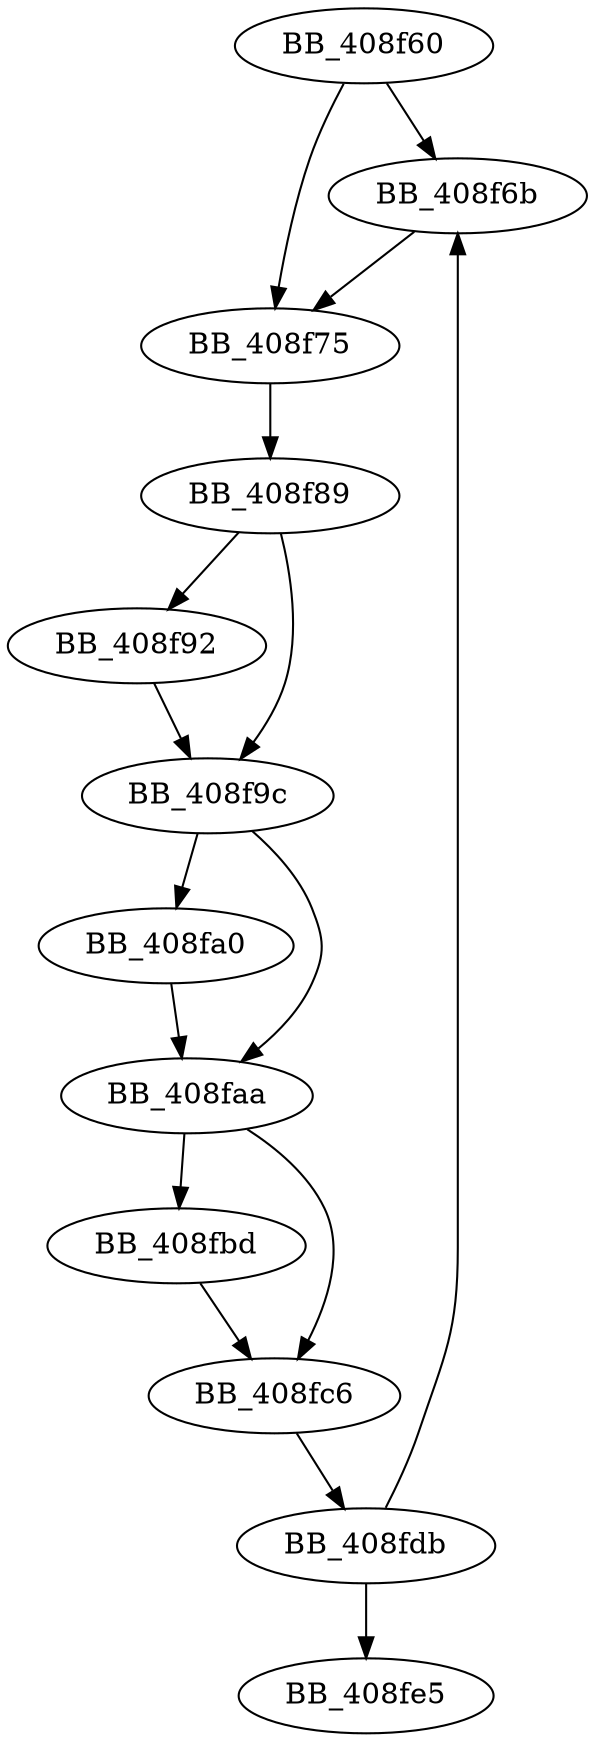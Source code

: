 DiGraph sub_408F60{
BB_408f60->BB_408f6b
BB_408f60->BB_408f75
BB_408f6b->BB_408f75
BB_408f75->BB_408f89
BB_408f89->BB_408f92
BB_408f89->BB_408f9c
BB_408f92->BB_408f9c
BB_408f9c->BB_408fa0
BB_408f9c->BB_408faa
BB_408fa0->BB_408faa
BB_408faa->BB_408fbd
BB_408faa->BB_408fc6
BB_408fbd->BB_408fc6
BB_408fc6->BB_408fdb
BB_408fdb->BB_408f6b
BB_408fdb->BB_408fe5
}
